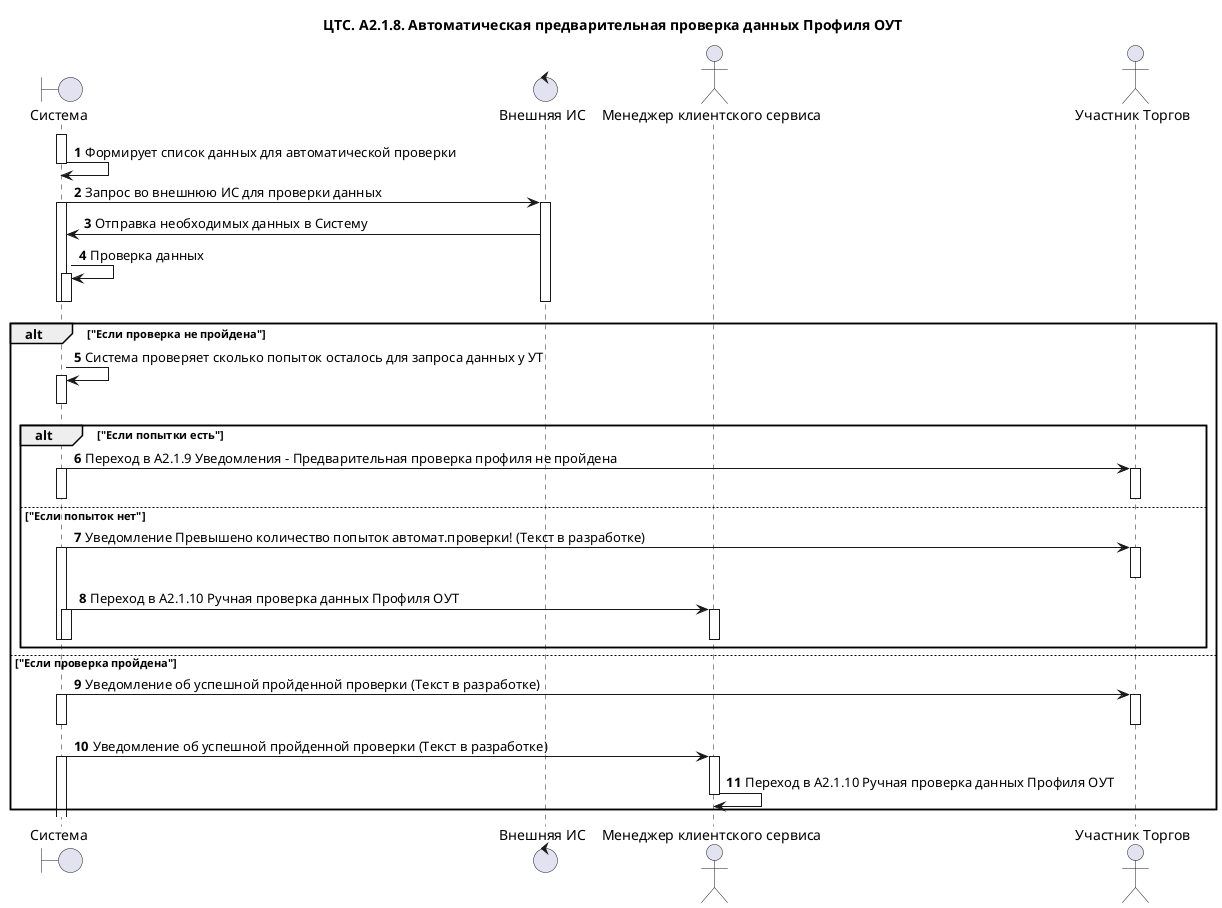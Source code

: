 @startuml
title "ЦТС. А2.1.8. Автоматическая предварительная проверка данных Профиля ОУТ"

boundary "Система" as System
Control "Внешняя ИС" as ExternaInformationSystem
actor "Менеджер клиентского сервиса" as CustomerServiceManager
actor "Участник Торгов" as User

autonumber

activate System
System->System: Формирует список данных для автоматической проверки 
deactivate System

System->ExternaInformationSystem: Запрос во внешнюю ИС для проверки данных
activate System
activate ExternaInformationSystem

ExternaInformationSystem->System: Отправка необходимых данных в Систему
System->System:Проверка данных
activate System
deactivate System
deactivate ExternaInformationSystem
deactivate System

alt "Если проверка не пройдена"

'System->CustomerServiceManager:Уведомление о не пройденной проверки (Текст в разработке).
'activate System
'activate CustomerServiceManager
'deactivate CustomerServiceManager

'System->User:Уведомление о не пройденной проверки (Текст в разработке).
'activate User
'deactivate User
'deactivate System

System->System:Система проверяет сколько попыток осталось для запроса данных у УТ
activate System
deactivate System

 alt "Если попытки есть"
 System->User:Переход в А2.1.9 Уведомления – Предварительная проверка профиля не пройдена
 activate System
 activate User
 deactivate System
 deactivate User

 else "Если попыток нет"
 System->User: Уведомление Превышено количество попыток автомат.проверки! (Текст в разработке)
 activate System
 activate User
 deactivate User

 System->CustomerServiceManager:Переход в А2.1.10 Ручная проверка данных Профиля ОУТ
 activate System
 activate CustomerServiceManager
 deactivate System
 deactivate CustomerServiceManager
 deactivate System

 end

else "Если проверка пройдена"

System->User:Уведомление об успешной пройденной проверки (Текст в разработке)
activate User
activate System
deactivate User
deactivate System

System->CustomerServiceManager:Уведомление об успешной пройденной проверки (Текст в разработке)
activate System
activate CustomerServiceManager

CustomerServiceManager->CustomerServiceManager:Переход в А2.1.10 Ручная проверка данных Профиля ОУТ
deactivate CustomerServiceManager

end 

@enduml